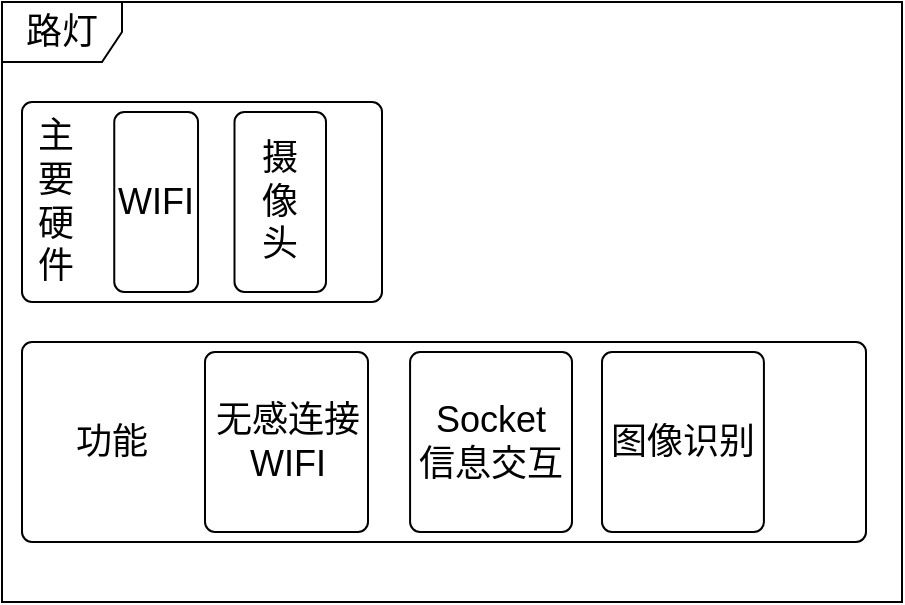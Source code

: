 <mxfile version="15.5.4" type="github">
  <diagram id="2jQOsYJmNNE00CzkZMO8" name="Page-1">
    <mxGraphModel dx="1422" dy="766" grid="1" gridSize="10" guides="1" tooltips="1" connect="1" arrows="1" fold="1" page="1" pageScale="1" pageWidth="827" pageHeight="1169" math="0" shadow="0">
      <root>
        <mxCell id="0" />
        <mxCell id="1" parent="0" />
        <mxCell id="B2WD6lWIS3AJ2mOz9PQR-16" value="" style="rounded=1;absoluteArcSize=1;html=1;arcSize=10;fontSize=18;align=left;" vertex="1" parent="1">
          <mxGeometry x="270" y="160" width="180" height="100" as="geometry" />
        </mxCell>
        <mxCell id="B2WD6lWIS3AJ2mOz9PQR-17" value="主要硬件" style="html=1;shape=mxgraph.er.anchor;whiteSpace=wrap;fontSize=18;align=left;" vertex="1" parent="B2WD6lWIS3AJ2mOz9PQR-16">
          <mxGeometry x="6" width="28.125" height="100" as="geometry" />
        </mxCell>
        <mxCell id="B2WD6lWIS3AJ2mOz9PQR-18" value="WIFI" style="rounded=1;absoluteArcSize=1;html=1;arcSize=10;whiteSpace=wrap;points=[];strokeColor=inherit;fillColor=inherit;fontSize=18;align=left;" vertex="1" parent="B2WD6lWIS3AJ2mOz9PQR-16">
          <mxGeometry x="46.13" y="5" width="41.88" height="90" as="geometry" />
        </mxCell>
        <mxCell id="B2WD6lWIS3AJ2mOz9PQR-19" value="摄&lt;br&gt;像&lt;br&gt;头" style="rounded=1;absoluteArcSize=1;html=1;arcSize=10;whiteSpace=wrap;points=[];strokeColor=inherit;fillColor=inherit;fontSize=18;align=center;" vertex="1" parent="B2WD6lWIS3AJ2mOz9PQR-16">
          <mxGeometry x="106.25" y="5" width="45.75" height="90" as="geometry" />
        </mxCell>
        <mxCell id="B2WD6lWIS3AJ2mOz9PQR-20" value="" style="rounded=1;absoluteArcSize=1;html=1;arcSize=10;fontSize=18;align=center;" vertex="1" parent="1">
          <mxGeometry x="270" y="280" width="422" height="100" as="geometry" />
        </mxCell>
        <mxCell id="B2WD6lWIS3AJ2mOz9PQR-21" value="功能" style="html=1;shape=mxgraph.er.anchor;whiteSpace=wrap;fontSize=18;align=center;" vertex="1" parent="B2WD6lWIS3AJ2mOz9PQR-20">
          <mxGeometry width="90" height="100" as="geometry" />
        </mxCell>
        <mxCell id="B2WD6lWIS3AJ2mOz9PQR-22" value="无感连接WIFI" style="rounded=1;absoluteArcSize=1;html=1;arcSize=10;whiteSpace=wrap;points=[];strokeColor=inherit;fillColor=inherit;fontSize=18;align=center;" vertex="1" parent="B2WD6lWIS3AJ2mOz9PQR-20">
          <mxGeometry x="91.5" y="5" width="81.5" height="90" as="geometry" />
        </mxCell>
        <mxCell id="B2WD6lWIS3AJ2mOz9PQR-26" value="Socket&lt;br&gt;信息交互" style="rounded=1;absoluteArcSize=1;html=1;arcSize=10;whiteSpace=wrap;points=[];strokeColor=inherit;fillColor=inherit;fontSize=18;align=center;" vertex="1" parent="B2WD6lWIS3AJ2mOz9PQR-20">
          <mxGeometry x="194.04" y="5" width="80.96" height="90" as="geometry" />
        </mxCell>
        <mxCell id="B2WD6lWIS3AJ2mOz9PQR-27" value="图像识别" style="rounded=1;absoluteArcSize=1;html=1;arcSize=10;whiteSpace=wrap;points=[];strokeColor=inherit;fillColor=inherit;fontSize=18;align=center;" vertex="1" parent="B2WD6lWIS3AJ2mOz9PQR-20">
          <mxGeometry x="290" y="5" width="80.96" height="90" as="geometry" />
        </mxCell>
        <mxCell id="B2WD6lWIS3AJ2mOz9PQR-46" value="&lt;font style=&quot;font-size: 18px&quot;&gt;路灯&lt;/font&gt;" style="shape=umlFrame;whiteSpace=wrap;html=1;fontSize=18;align=center;" vertex="1" parent="1">
          <mxGeometry x="260" y="110" width="450" height="300" as="geometry" />
        </mxCell>
      </root>
    </mxGraphModel>
  </diagram>
</mxfile>
